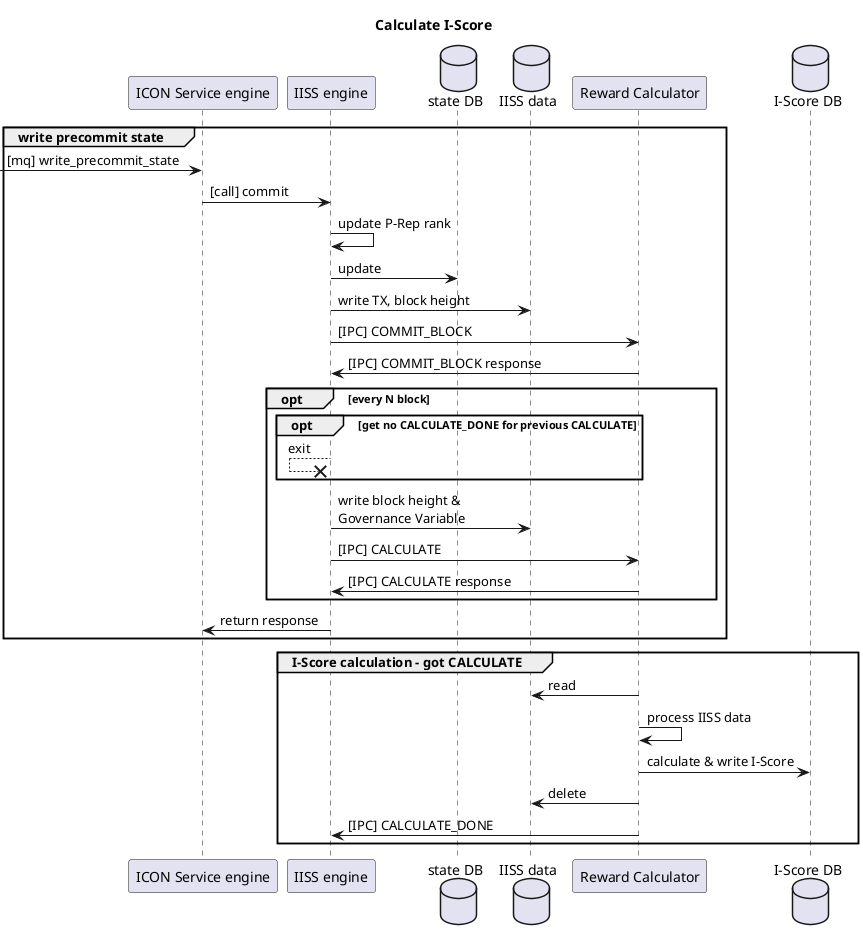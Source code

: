 @startuml
title Calculate I-Score

participant "ICON Service engine" as IS
participant "IISS engine" as IISS
database "state DB" as SDB
database "IISS data" as ID
participant "Reward Calculator" as RC
database "I-Score DB" as ISDB

group write precommit state

-> IS: [mq] write_precommit_state
IS -> IISS: [call] commit
IISS -> IISS: update P-Rep rank
IISS -> SDB: update
IISS -> ID: write TX, block height
IISS -> RC: [IPC] COMMIT_BLOCK
RC -> IISS : [IPC] COMMIT_BLOCK response

opt every N block
opt get no CALCULATE_DONE for previous CALCULATE
IISS x<-- IISS: exit
end

IISS -> ID: write block height &\nGovernance Variable
IISS -> RC: [IPC] CALCULATE
RC -> IISS : [IPC] CALCULATE response
end alt every N block

IISS -> IS: return response

end group write precommit

group I-Score calculation - got CALCULATE

RC -> ID: read
RC -> RC: process IISS data
RC -> ISDB: calculate & write I-Score
RC -> ID: delete
RC -> IISS: [IPC] CALCULATE_DONE

end group

@enduml
